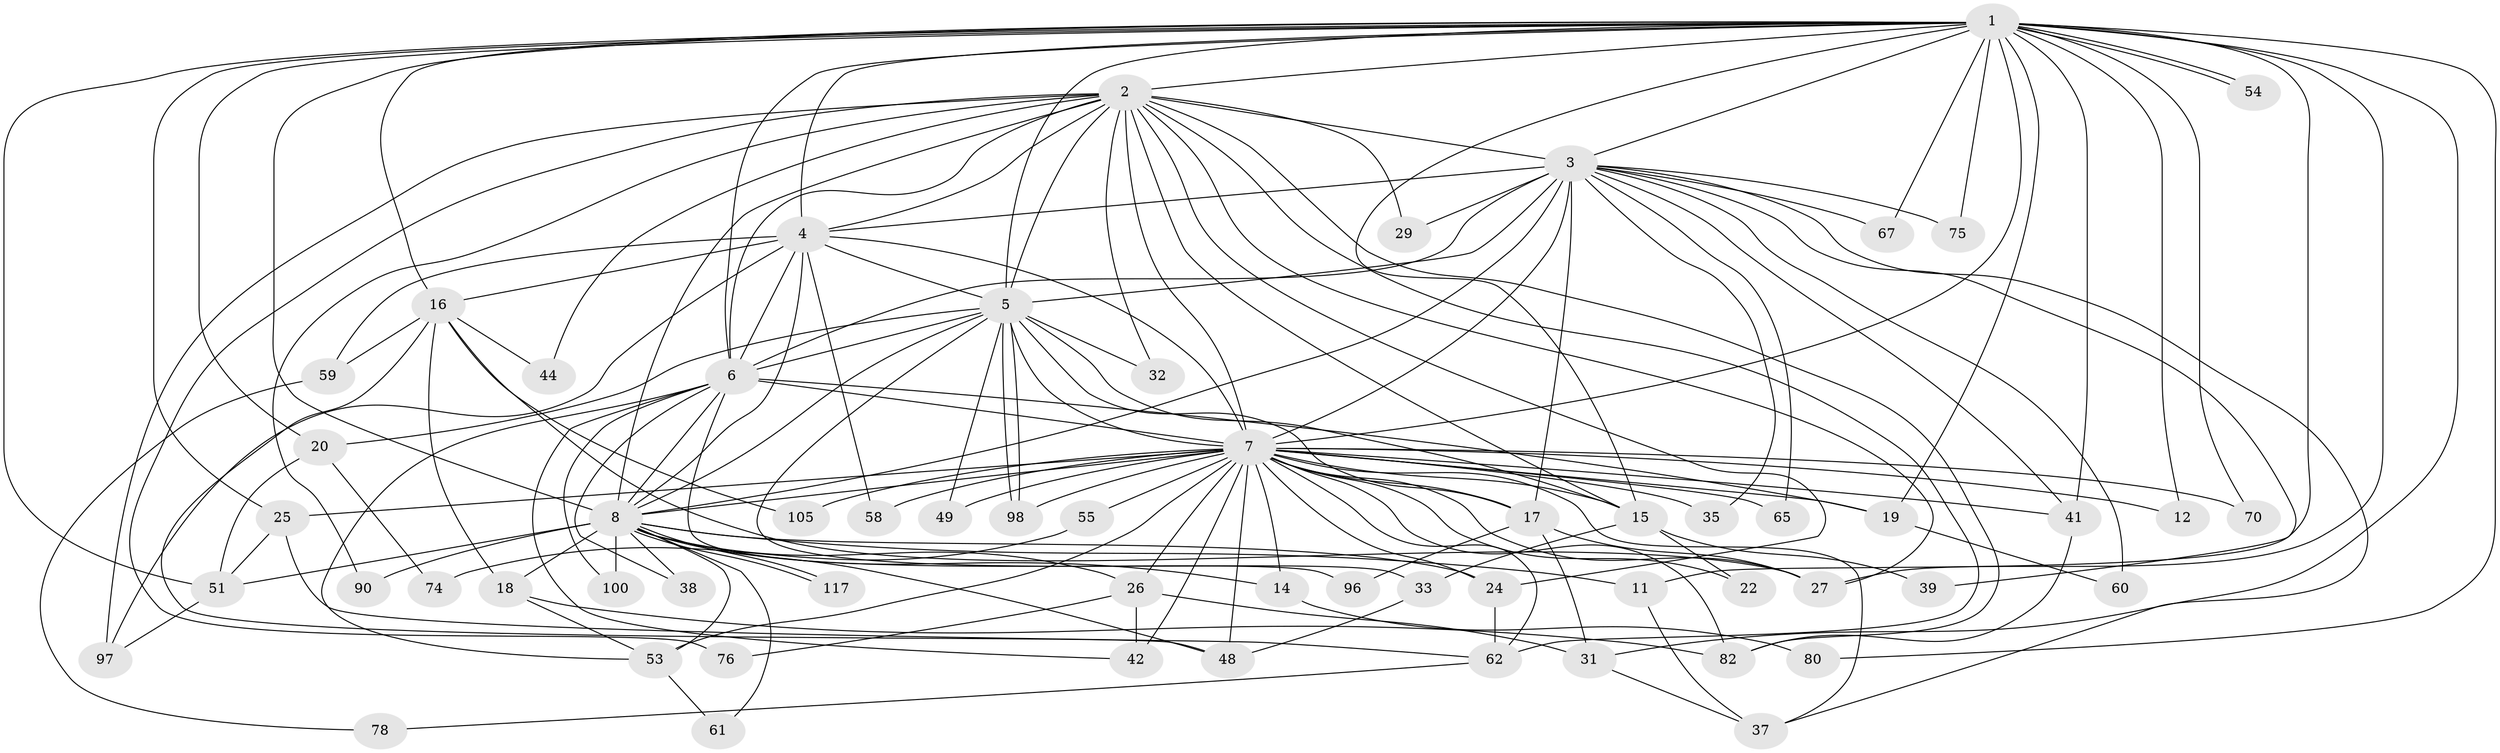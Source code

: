 // original degree distribution, {31: 0.008333333333333333, 22: 0.03333333333333333, 17: 0.008333333333333333, 15: 0.008333333333333333, 27: 0.008333333333333333, 26: 0.008333333333333333, 24: 0.008333333333333333, 3: 0.175, 2: 0.5583333333333333, 4: 0.1, 5: 0.041666666666666664, 8: 0.008333333333333333, 6: 0.03333333333333333}
// Generated by graph-tools (version 1.1) at 2025/14/03/09/25 04:14:15]
// undirected, 60 vertices, 156 edges
graph export_dot {
graph [start="1"]
  node [color=gray90,style=filled];
  1 [super="+34"];
  2;
  3;
  4;
  5 [super="+99+106+52"];
  6;
  7 [super="+46+92+118+113+120+95+64+45+30+72+9+28"];
  8 [super="+86+13+23"];
  11 [super="+84"];
  12;
  14;
  15 [super="+21+108"];
  16;
  17;
  18;
  19 [super="+40"];
  20;
  22;
  24 [super="+43+77"];
  25;
  26;
  27 [super="+91+87+79+47"];
  29;
  31 [super="+101+56"];
  32;
  33;
  35;
  37;
  38;
  39;
  41 [super="+111+107"];
  42 [super="+102"];
  44;
  48 [super="+85+89"];
  49;
  51 [super="+94+103+66"];
  53 [super="+88+71+73"];
  54;
  55;
  58;
  59 [super="+63"];
  60;
  61;
  62 [super="+68"];
  65;
  67;
  70;
  74;
  75;
  76;
  78;
  80;
  82 [super="+114"];
  90;
  96;
  97 [super="+109"];
  98 [super="+112"];
  100;
  105;
  117;
  1 -- 2;
  1 -- 3;
  1 -- 4 [weight=2];
  1 -- 5 [weight=2];
  1 -- 6;
  1 -- 7 [weight=5];
  1 -- 8;
  1 -- 11;
  1 -- 12;
  1 -- 16;
  1 -- 19;
  1 -- 20;
  1 -- 25;
  1 -- 27 [weight=2];
  1 -- 31;
  1 -- 54;
  1 -- 54;
  1 -- 67;
  1 -- 70;
  1 -- 75;
  1 -- 80;
  1 -- 51 [weight=2];
  1 -- 15;
  1 -- 41;
  2 -- 3;
  2 -- 4;
  2 -- 5 [weight=2];
  2 -- 6;
  2 -- 7 [weight=4];
  2 -- 8;
  2 -- 15;
  2 -- 29;
  2 -- 32;
  2 -- 44;
  2 -- 62;
  2 -- 76;
  2 -- 82;
  2 -- 90;
  2 -- 97;
  2 -- 24;
  2 -- 27;
  3 -- 4;
  3 -- 5;
  3 -- 6;
  3 -- 7 [weight=4];
  3 -- 8 [weight=3];
  3 -- 17;
  3 -- 29;
  3 -- 35;
  3 -- 37;
  3 -- 39;
  3 -- 41;
  3 -- 60;
  3 -- 65;
  3 -- 67;
  3 -- 75;
  4 -- 5;
  4 -- 6;
  4 -- 7 [weight=5];
  4 -- 8;
  4 -- 16;
  4 -- 58;
  4 -- 59 [weight=2];
  4 -- 97;
  5 -- 6;
  5 -- 7 [weight=5];
  5 -- 8 [weight=2];
  5 -- 17;
  5 -- 20;
  5 -- 32;
  5 -- 33;
  5 -- 49;
  5 -- 98;
  5 -- 98;
  5 -- 15;
  6 -- 7 [weight=3];
  6 -- 8;
  6 -- 38;
  6 -- 42;
  6 -- 53;
  6 -- 96;
  6 -- 100;
  6 -- 19;
  7 -- 8 [weight=6];
  7 -- 19;
  7 -- 22;
  7 -- 26 [weight=2];
  7 -- 41 [weight=2];
  7 -- 98;
  7 -- 17;
  7 -- 14 [weight=2];
  7 -- 25 [weight=2];
  7 -- 48 [weight=2];
  7 -- 42;
  7 -- 53 [weight=2];
  7 -- 65;
  7 -- 70;
  7 -- 12;
  7 -- 15;
  7 -- 82;
  7 -- 24;
  7 -- 27;
  7 -- 35;
  7 -- 37;
  7 -- 105;
  7 -- 49;
  7 -- 55 [weight=2];
  7 -- 58;
  7 -- 62;
  8 -- 11;
  8 -- 14;
  8 -- 18;
  8 -- 24;
  8 -- 26;
  8 -- 38;
  8 -- 61;
  8 -- 90;
  8 -- 100;
  8 -- 117;
  8 -- 117;
  8 -- 48;
  8 -- 53;
  8 -- 51;
  11 -- 37;
  14 -- 80;
  15 -- 22;
  15 -- 33;
  15 -- 39;
  16 -- 18;
  16 -- 27;
  16 -- 44;
  16 -- 48;
  16 -- 59;
  16 -- 105;
  17 -- 31;
  17 -- 96;
  17 -- 27;
  18 -- 82;
  18 -- 53;
  19 -- 60;
  20 -- 74;
  20 -- 51;
  24 -- 62;
  25 -- 62;
  25 -- 51;
  26 -- 42;
  26 -- 76;
  26 -- 31;
  31 -- 37;
  33 -- 48;
  41 -- 82;
  51 -- 97;
  53 -- 61;
  55 -- 74;
  59 -- 78;
  62 -- 78;
}
